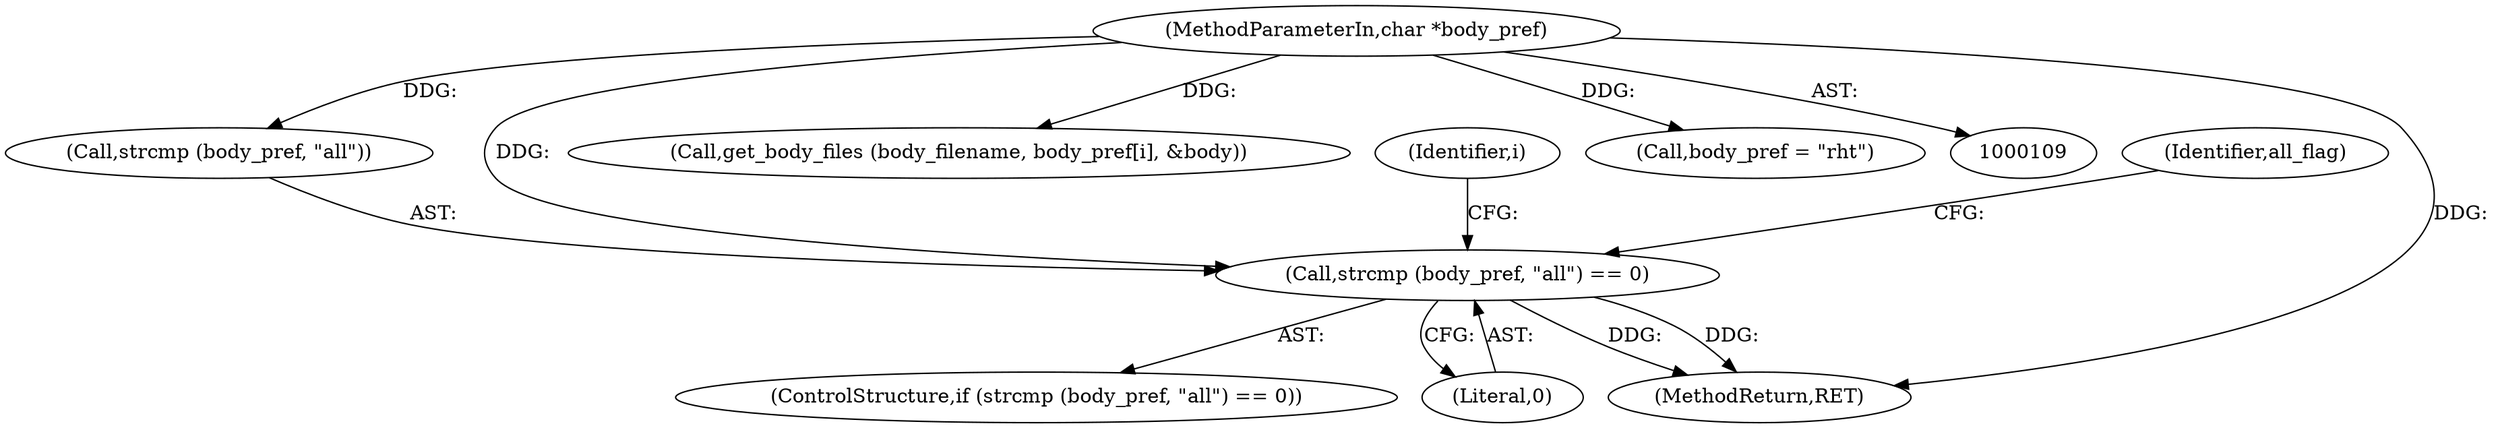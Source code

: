 digraph "0_tnef_8dccf79857ceeb7a6d3e42c1e762e7b865d5344d_1@API" {
"1000342" [label="(Call,strcmp (body_pref, \"all\") == 0)"];
"1000113" [label="(MethodParameterIn,char *body_pref)"];
"1000113" [label="(MethodParameterIn,char *body_pref)"];
"1000343" [label="(Call,strcmp (body_pref, \"all\"))"];
"1000342" [label="(Call,strcmp (body_pref, \"all\") == 0)"];
"1000364" [label="(Call,get_body_files (body_filename, body_pref[i], &body))"];
"1000448" [label="(MethodReturn,RET)"];
"1000341" [label="(ControlStructure,if (strcmp (body_pref, \"all\") == 0))"];
"1000356" [label="(Identifier,i)"];
"1000351" [label="(Call,body_pref = \"rht\")"];
"1000346" [label="(Literal,0)"];
"1000349" [label="(Identifier,all_flag)"];
"1000342" -> "1000341"  [label="AST: "];
"1000342" -> "1000346"  [label="CFG: "];
"1000343" -> "1000342"  [label="AST: "];
"1000346" -> "1000342"  [label="AST: "];
"1000349" -> "1000342"  [label="CFG: "];
"1000356" -> "1000342"  [label="CFG: "];
"1000342" -> "1000448"  [label="DDG: "];
"1000342" -> "1000448"  [label="DDG: "];
"1000113" -> "1000342"  [label="DDG: "];
"1000113" -> "1000109"  [label="AST: "];
"1000113" -> "1000448"  [label="DDG: "];
"1000113" -> "1000343"  [label="DDG: "];
"1000113" -> "1000351"  [label="DDG: "];
"1000113" -> "1000364"  [label="DDG: "];
}
